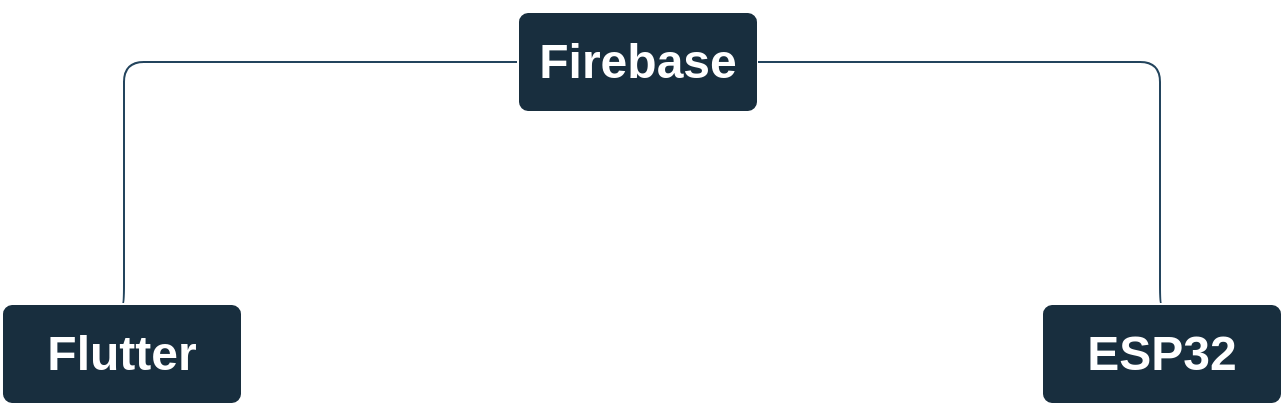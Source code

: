 <mxfile version="21.6.9" type="device">
  <diagram id="C5RBs43oDa-KdzZeNtuy" name="Page-1">
    <mxGraphModel dx="1737" dy="978" grid="1" gridSize="13" guides="1" tooltips="1" connect="1" arrows="1" fold="1" page="1" pageScale="1" pageWidth="1169" pageHeight="827" background="#ffffff" math="0" shadow="0">
      <root>
        <mxCell id="WIyWlLk6GJQsqaUBKTNV-0" />
        <mxCell id="WIyWlLk6GJQsqaUBKTNV-1" parent="WIyWlLk6GJQsqaUBKTNV-0" />
        <mxCell id="3l1kaDH6fwk3LpLnsDT3-2" value="" style="edgeStyle=orthogonalEdgeStyle;rounded=1;orthogonalLoop=1;jettySize=auto;html=1;startArrow=none;startFill=0;endArrow=none;endFill=0;exitX=0;exitY=0.5;exitDx=0;exitDy=0;labelBackgroundColor=none;strokeColor=#23445D;fontColor=default;movable=1;resizable=1;rotatable=1;deletable=1;editable=1;locked=0;connectable=1;" edge="1" parent="WIyWlLk6GJQsqaUBKTNV-1" source="3l1kaDH6fwk3LpLnsDT3-0">
          <mxGeometry relative="1" as="geometry">
            <mxPoint x="459" y="38" as="sourcePoint" />
            <mxPoint x="325" y="159" as="targetPoint" />
            <Array as="points">
              <mxPoint x="326" y="38" />
            </Array>
          </mxGeometry>
        </mxCell>
        <mxCell id="3l1kaDH6fwk3LpLnsDT3-0" value="&lt;h1&gt;&lt;b&gt;Firebase&lt;/b&gt;&lt;/h1&gt;" style="rounded=1;arcSize=10;whiteSpace=wrap;html=1;align=center;labelBackgroundColor=none;fillColor=#182E3E;strokeColor=#FFFFFF;fontColor=#FFFFFF;direction=east;movable=1;resizable=1;rotatable=1;deletable=1;editable=1;locked=0;connectable=1;" vertex="1" parent="WIyWlLk6GJQsqaUBKTNV-1">
          <mxGeometry x="523" y="13" width="120" height="50" as="geometry" />
        </mxCell>
        <mxCell id="3l1kaDH6fwk3LpLnsDT3-4" value="" style="edgeStyle=orthogonalEdgeStyle;rounded=1;orthogonalLoop=1;jettySize=auto;html=1;startArrow=none;startFill=0;endArrow=none;endFill=0;exitX=1;exitY=0.5;exitDx=0;exitDy=0;shadow=0;strokeColor=#23445D;labelBackgroundColor=none;fontColor=default;movable=1;resizable=1;rotatable=1;deletable=1;editable=1;locked=0;connectable=1;" edge="1" parent="WIyWlLk6GJQsqaUBKTNV-1" source="3l1kaDH6fwk3LpLnsDT3-0">
          <mxGeometry relative="1" as="geometry">
            <mxPoint x="614" y="38" as="sourcePoint" />
            <mxPoint x="845" y="159" as="targetPoint" />
            <Array as="points">
              <mxPoint x="844" y="38" />
            </Array>
          </mxGeometry>
        </mxCell>
        <mxCell id="3l1kaDH6fwk3LpLnsDT3-6" value="&lt;h1&gt;&lt;b&gt;Flutter&lt;/b&gt;&lt;/h1&gt;" style="rounded=1;arcSize=10;whiteSpace=wrap;html=1;align=center;labelBackgroundColor=none;fillColor=#182E3E;strokeColor=#FFFFFF;fontColor=#FFFFFF;direction=east;movable=1;resizable=1;rotatable=1;deletable=1;editable=1;locked=0;connectable=1;" vertex="1" parent="WIyWlLk6GJQsqaUBKTNV-1">
          <mxGeometry x="265" y="159" width="120" height="50" as="geometry" />
        </mxCell>
        <mxCell id="3l1kaDH6fwk3LpLnsDT3-7" value="&lt;h1&gt;&lt;b&gt;ESP32&lt;/b&gt;&lt;/h1&gt;" style="rounded=1;arcSize=10;whiteSpace=wrap;html=1;align=center;labelBackgroundColor=none;fillColor=#182E3E;strokeColor=#FFFFFF;fontColor=#FFFFFF;direction=east;movable=1;resizable=1;rotatable=1;deletable=1;editable=1;locked=0;connectable=1;" vertex="1" parent="WIyWlLk6GJQsqaUBKTNV-1">
          <mxGeometry x="785" y="159" width="120" height="50" as="geometry" />
        </mxCell>
      </root>
    </mxGraphModel>
  </diagram>
</mxfile>
